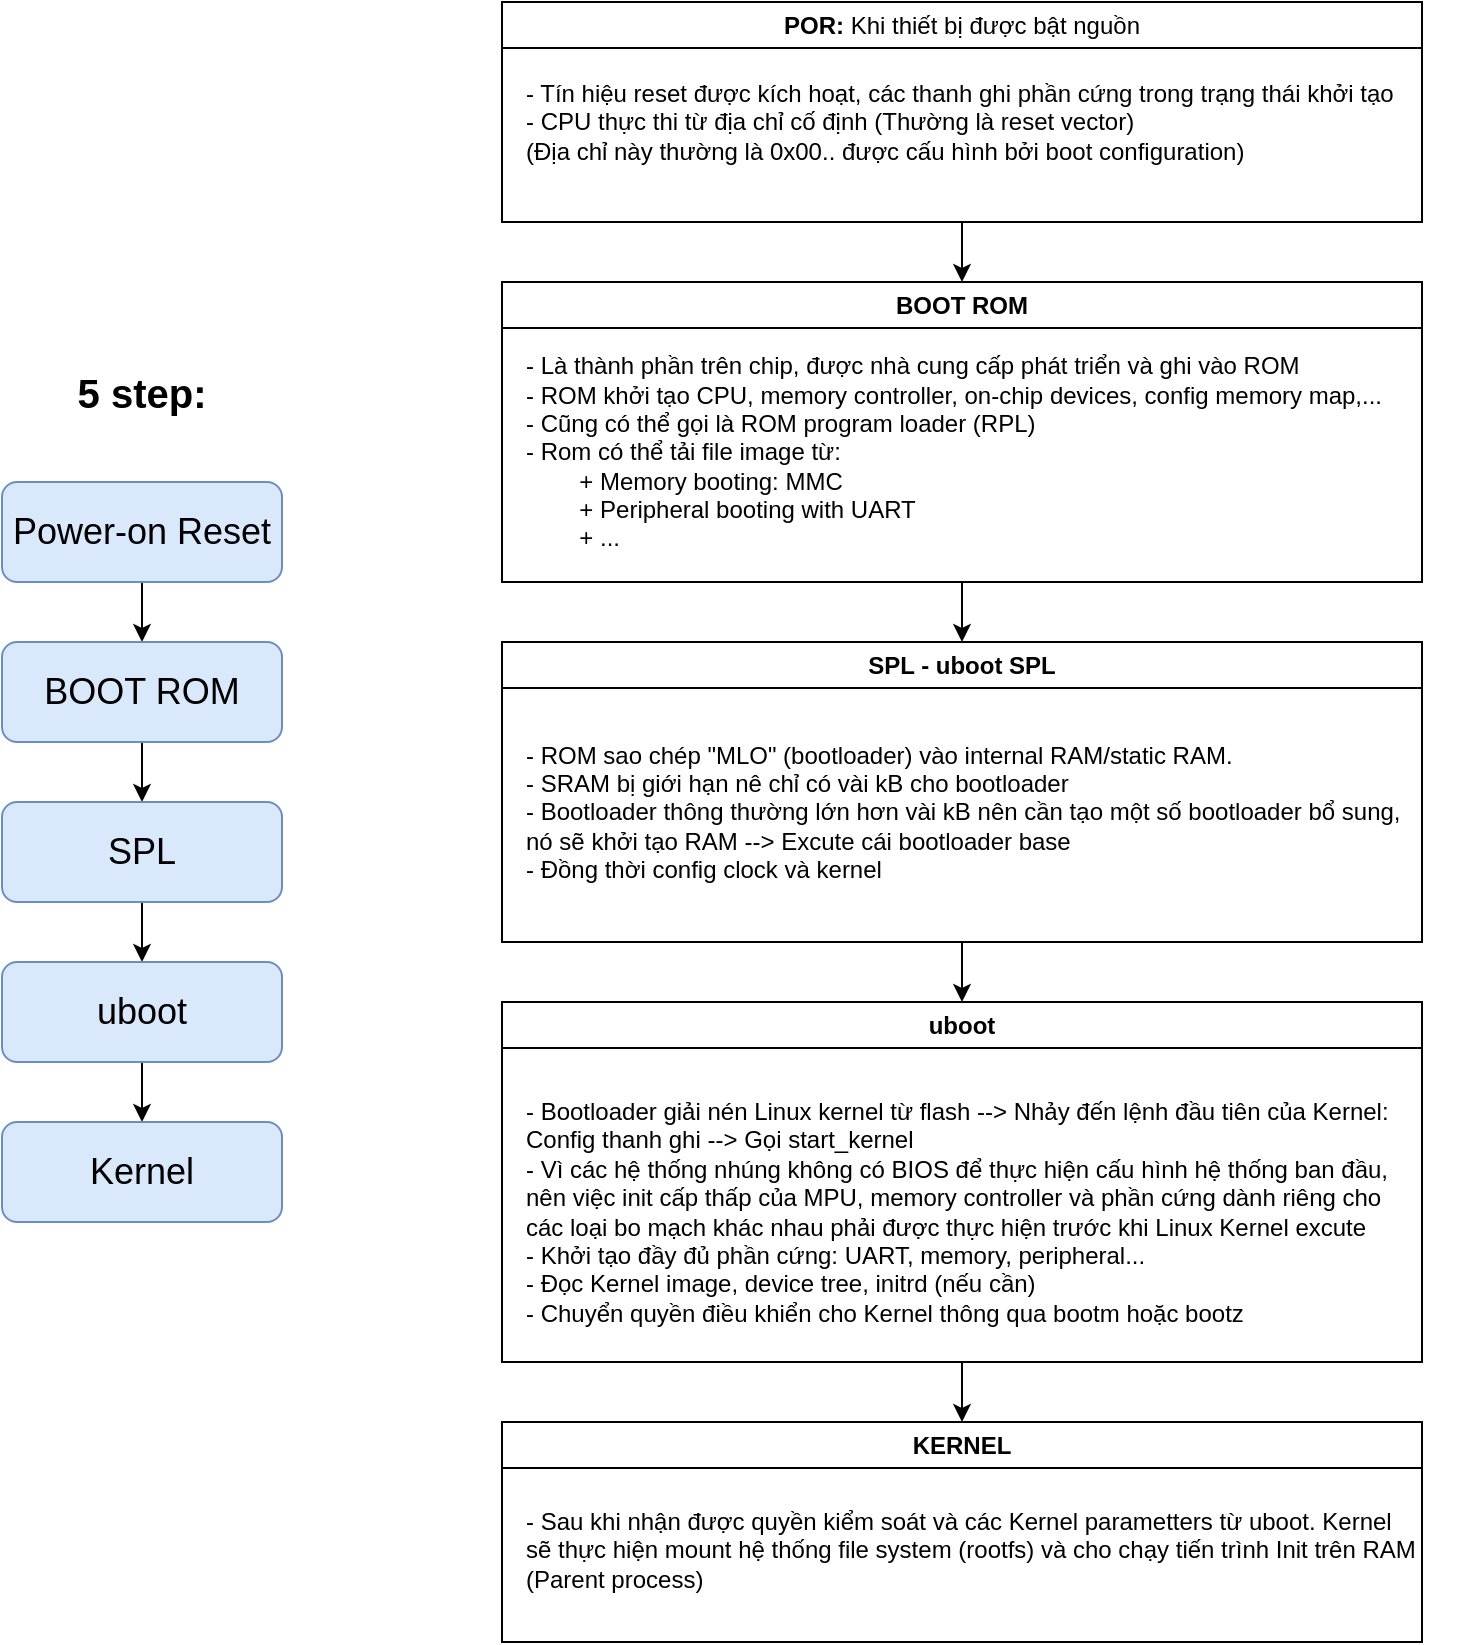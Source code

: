<mxfile version="26.0.3">
  <diagram id="oqSar6cTFpMgUZWYV7A9" name="Page-1">
    <mxGraphModel dx="2607" dy="1342" grid="1" gridSize="10" guides="1" tooltips="1" connect="1" arrows="1" fold="1" page="1" pageScale="1" pageWidth="850" pageHeight="1100" math="0" shadow="0">
      <root>
        <mxCell id="0" />
        <mxCell id="1" parent="0" />
        <mxCell id="29umlk4xWOvSFYC6YSX6-7" style="edgeStyle=orthogonalEdgeStyle;rounded=0;orthogonalLoop=1;jettySize=auto;html=1;exitX=0.5;exitY=1;exitDx=0;exitDy=0;entryX=0.5;entryY=0;entryDx=0;entryDy=0;" edge="1" parent="1" source="29umlk4xWOvSFYC6YSX6-1" target="29umlk4xWOvSFYC6YSX6-2">
          <mxGeometry relative="1" as="geometry" />
        </mxCell>
        <mxCell id="29umlk4xWOvSFYC6YSX6-1" value="Power-on Reset" style="rounded=1;whiteSpace=wrap;html=1;fontSize=18;fillColor=#dae8fc;strokeColor=#6c8ebf;fontStyle=0" vertex="1" parent="1">
          <mxGeometry x="70" y="260" width="140" height="50" as="geometry" />
        </mxCell>
        <mxCell id="29umlk4xWOvSFYC6YSX6-8" style="edgeStyle=orthogonalEdgeStyle;rounded=0;orthogonalLoop=1;jettySize=auto;html=1;exitX=0.5;exitY=1;exitDx=0;exitDy=0;entryX=0.5;entryY=0;entryDx=0;entryDy=0;" edge="1" parent="1" source="29umlk4xWOvSFYC6YSX6-2" target="29umlk4xWOvSFYC6YSX6-3">
          <mxGeometry relative="1" as="geometry" />
        </mxCell>
        <mxCell id="29umlk4xWOvSFYC6YSX6-2" value="BOOT ROM" style="rounded=1;whiteSpace=wrap;html=1;fontSize=18;fillColor=#dae8fc;strokeColor=#6c8ebf;fontStyle=0" vertex="1" parent="1">
          <mxGeometry x="70" y="340" width="140" height="50" as="geometry" />
        </mxCell>
        <mxCell id="29umlk4xWOvSFYC6YSX6-9" style="edgeStyle=orthogonalEdgeStyle;rounded=0;orthogonalLoop=1;jettySize=auto;html=1;exitX=0.5;exitY=1;exitDx=0;exitDy=0;entryX=0.5;entryY=0;entryDx=0;entryDy=0;" edge="1" parent="1" source="29umlk4xWOvSFYC6YSX6-3" target="29umlk4xWOvSFYC6YSX6-4">
          <mxGeometry relative="1" as="geometry" />
        </mxCell>
        <mxCell id="29umlk4xWOvSFYC6YSX6-3" value="SPL" style="rounded=1;whiteSpace=wrap;html=1;fontSize=18;fillColor=#dae8fc;strokeColor=#6c8ebf;fontStyle=0" vertex="1" parent="1">
          <mxGeometry x="70" y="420" width="140" height="50" as="geometry" />
        </mxCell>
        <mxCell id="29umlk4xWOvSFYC6YSX6-10" style="edgeStyle=orthogonalEdgeStyle;rounded=0;orthogonalLoop=1;jettySize=auto;html=1;exitX=0.5;exitY=1;exitDx=0;exitDy=0;entryX=0.5;entryY=0;entryDx=0;entryDy=0;" edge="1" parent="1" source="29umlk4xWOvSFYC6YSX6-4" target="29umlk4xWOvSFYC6YSX6-5">
          <mxGeometry relative="1" as="geometry" />
        </mxCell>
        <mxCell id="29umlk4xWOvSFYC6YSX6-4" value="uboot" style="rounded=1;whiteSpace=wrap;html=1;fontSize=18;fillColor=#dae8fc;strokeColor=#6c8ebf;fontStyle=0" vertex="1" parent="1">
          <mxGeometry x="70" y="500" width="140" height="50" as="geometry" />
        </mxCell>
        <mxCell id="29umlk4xWOvSFYC6YSX6-5" value="Kernel" style="rounded=1;whiteSpace=wrap;html=1;fontSize=18;fillColor=#dae8fc;strokeColor=#6c8ebf;fontStyle=0" vertex="1" parent="1">
          <mxGeometry x="70" y="580" width="140" height="50" as="geometry" />
        </mxCell>
        <mxCell id="29umlk4xWOvSFYC6YSX6-6" value="&lt;b&gt;&lt;font style=&quot;font-size: 20px;&quot;&gt;5 step:&lt;/font&gt;&lt;/b&gt;" style="text;html=1;align=center;verticalAlign=middle;whiteSpace=wrap;rounded=0;" vertex="1" parent="1">
          <mxGeometry x="90" y="200" width="100" height="30" as="geometry" />
        </mxCell>
        <mxCell id="29umlk4xWOvSFYC6YSX6-24" style="edgeStyle=orthogonalEdgeStyle;rounded=0;orthogonalLoop=1;jettySize=auto;html=1;exitX=0.5;exitY=1;exitDx=0;exitDy=0;entryX=0.5;entryY=0;entryDx=0;entryDy=0;" edge="1" parent="1" source="29umlk4xWOvSFYC6YSX6-11" target="29umlk4xWOvSFYC6YSX6-14">
          <mxGeometry relative="1" as="geometry" />
        </mxCell>
        <mxCell id="29umlk4xWOvSFYC6YSX6-11" value="POR: &lt;span style=&quot;font-weight: normal;&quot;&gt;Khi thiết bị được bật nguồn&lt;/span&gt;" style="swimlane;whiteSpace=wrap;html=1;" vertex="1" parent="1">
          <mxGeometry x="320" y="20" width="460" height="110" as="geometry">
            <mxRectangle x="320" y="20" width="220" height="30" as="alternateBounds" />
          </mxGeometry>
        </mxCell>
        <mxCell id="29umlk4xWOvSFYC6YSX6-12" value="- Tín hiệu reset được kích hoạt, các thanh ghi phần cứng trong trạng thái khởi tạo&lt;div&gt;- CPU thực thi từ địa chỉ cố định (Thường là reset vector)&amp;nbsp;&lt;/div&gt;&lt;div&gt;(Địa chỉ này thường là 0x00.. được cấu hình bởi boot configuration)&lt;/div&gt;" style="text;html=1;align=left;verticalAlign=middle;resizable=0;points=[];autosize=1;strokeColor=none;fillColor=none;" vertex="1" parent="29umlk4xWOvSFYC6YSX6-11">
          <mxGeometry x="10" y="30" width="460" height="60" as="geometry" />
        </mxCell>
        <mxCell id="29umlk4xWOvSFYC6YSX6-25" style="edgeStyle=orthogonalEdgeStyle;rounded=0;orthogonalLoop=1;jettySize=auto;html=1;exitX=0.5;exitY=1;exitDx=0;exitDy=0;entryX=0.5;entryY=0;entryDx=0;entryDy=0;" edge="1" parent="1" source="29umlk4xWOvSFYC6YSX6-14" target="29umlk4xWOvSFYC6YSX6-16">
          <mxGeometry relative="1" as="geometry" />
        </mxCell>
        <mxCell id="29umlk4xWOvSFYC6YSX6-14" value="BOOT ROM" style="swimlane;whiteSpace=wrap;html=1;" vertex="1" parent="1">
          <mxGeometry x="320" y="160" width="460" height="150" as="geometry">
            <mxRectangle x="320" y="160" width="220" height="30" as="alternateBounds" />
          </mxGeometry>
        </mxCell>
        <mxCell id="29umlk4xWOvSFYC6YSX6-15" value="- Là thành phần trên chip, được nhà cung cấp phát triển và ghi vào ROM&lt;div&gt;- ROM khởi tạo CPU, memory controller, on-chip devices, config memory map,...&lt;/div&gt;&lt;div&gt;- Cũng có thể gọi là ROM program loader (RPL)&lt;/div&gt;&lt;div&gt;- Rom có thể tải file image từ:&lt;/div&gt;&lt;div&gt;&lt;span style=&quot;white-space: pre;&quot;&gt;&#x9;&lt;/span&gt;+ Memory booting: MMC&lt;br&gt;&lt;/div&gt;&lt;div&gt;&lt;span style=&quot;white-space: pre;&quot;&gt;&#x9;&lt;/span&gt;+ Peripheral booting with UART&lt;br&gt;&lt;/div&gt;&lt;div&gt;&lt;span style=&quot;white-space: pre;&quot;&gt;&#x9;&lt;/span&gt;+ ...&lt;br&gt;&lt;/div&gt;" style="text;html=1;align=left;verticalAlign=middle;resizable=0;points=[];autosize=1;strokeColor=none;fillColor=none;" vertex="1" parent="29umlk4xWOvSFYC6YSX6-14">
          <mxGeometry x="10" y="30" width="450" height="110" as="geometry" />
        </mxCell>
        <mxCell id="29umlk4xWOvSFYC6YSX6-26" style="edgeStyle=orthogonalEdgeStyle;rounded=0;orthogonalLoop=1;jettySize=auto;html=1;exitX=0.5;exitY=1;exitDx=0;exitDy=0;" edge="1" parent="1" source="29umlk4xWOvSFYC6YSX6-16" target="29umlk4xWOvSFYC6YSX6-19">
          <mxGeometry relative="1" as="geometry" />
        </mxCell>
        <mxCell id="29umlk4xWOvSFYC6YSX6-16" value="SPL - uboot SPL" style="swimlane;whiteSpace=wrap;html=1;" vertex="1" parent="1">
          <mxGeometry x="320" y="340" width="460" height="150" as="geometry">
            <mxRectangle x="320" y="340" width="220" height="30" as="alternateBounds" />
          </mxGeometry>
        </mxCell>
        <mxCell id="29umlk4xWOvSFYC6YSX6-17" value="&lt;div&gt;- ROM sao chép &quot;MLO&quot; (bootloader) vào internal RAM/static RAM.&lt;/div&gt;&lt;div&gt;- SRAM bị giới hạn nê chỉ có vài kB cho bootloader&lt;/div&gt;&lt;div&gt;- Bootloader thông thường lớn hơn vài kB nên cần tạo một số bootloader bổ sung,&amp;nbsp;&lt;/div&gt;&lt;div&gt;nó sẽ khởi tạo RAM --&amp;gt; Excute cái bootloader base&lt;/div&gt;&lt;div&gt;- Đồng thời config clock và kernel&lt;/div&gt;" style="text;html=1;align=left;verticalAlign=middle;resizable=0;points=[];autosize=1;strokeColor=none;fillColor=none;" vertex="1" parent="29umlk4xWOvSFYC6YSX6-16">
          <mxGeometry x="10" y="40" width="460" height="90" as="geometry" />
        </mxCell>
        <mxCell id="29umlk4xWOvSFYC6YSX6-27" style="edgeStyle=orthogonalEdgeStyle;rounded=0;orthogonalLoop=1;jettySize=auto;html=1;exitX=0.5;exitY=1;exitDx=0;exitDy=0;entryX=0.5;entryY=0;entryDx=0;entryDy=0;" edge="1" parent="1" source="29umlk4xWOvSFYC6YSX6-19" target="29umlk4xWOvSFYC6YSX6-22">
          <mxGeometry relative="1" as="geometry" />
        </mxCell>
        <mxCell id="29umlk4xWOvSFYC6YSX6-19" value="uboot" style="swimlane;whiteSpace=wrap;html=1;" vertex="1" parent="1">
          <mxGeometry x="320" y="520" width="460" height="180" as="geometry">
            <mxRectangle x="290" y="100" width="220" height="30" as="alternateBounds" />
          </mxGeometry>
        </mxCell>
        <mxCell id="29umlk4xWOvSFYC6YSX6-20" value="- Bootloader giải nén Linux kernel từ flash --&amp;gt; Nhảy đến lệnh đầu tiên của Kernel:&amp;nbsp;&lt;div&gt;Config thanh ghi --&amp;gt; Gọi start_kernel&lt;/div&gt;&lt;div&gt;- Vì các hệ thống nhúng không có BIOS để thực hiện cấu hình hệ thống ban đầu,&amp;nbsp;&lt;/div&gt;&lt;div&gt;nên việc init cấp thấp của MPU, memory controller và phần cứng dành riêng cho&amp;nbsp;&lt;/div&gt;&lt;div&gt;các loại bo mạch khác nhau phải được thực hiện trước khi Linux Kernel excute&lt;/div&gt;&lt;div&gt;- Khởi tạo đầy đủ phần cứng: UART, memory, peripheral...&lt;/div&gt;&lt;div&gt;- Đọc Kernel image, device tree, initrd (nếu cần)&lt;/div&gt;&lt;div&gt;- Chuyển quyền điều khiển cho Kernel thông qua bootm hoặc bootz&lt;/div&gt;" style="text;html=1;align=left;verticalAlign=middle;resizable=0;points=[];autosize=1;strokeColor=none;fillColor=none;" vertex="1" parent="29umlk4xWOvSFYC6YSX6-19">
          <mxGeometry x="10" y="40" width="460" height="130" as="geometry" />
        </mxCell>
        <mxCell id="29umlk4xWOvSFYC6YSX6-22" value="KERNEL" style="swimlane;whiteSpace=wrap;html=1;" vertex="1" parent="1">
          <mxGeometry x="320" y="730" width="460" height="110" as="geometry">
            <mxRectangle x="290" y="100" width="220" height="30" as="alternateBounds" />
          </mxGeometry>
        </mxCell>
        <mxCell id="29umlk4xWOvSFYC6YSX6-23" value="- Sau khi nhận được quyền kiểm soát và các Kernel parametters từ uboot. Kernel&lt;div&gt;sẽ thực hiện mount hệ thống file system (rootfs) và cho chạy tiến trình Init trên RAM&amp;nbsp;&lt;/div&gt;&lt;div&gt;(Parent process)&lt;/div&gt;" style="text;html=1;align=left;verticalAlign=middle;resizable=0;points=[];autosize=1;strokeColor=none;fillColor=none;" vertex="1" parent="29umlk4xWOvSFYC6YSX6-22">
          <mxGeometry x="10" y="34" width="470" height="60" as="geometry" />
        </mxCell>
      </root>
    </mxGraphModel>
  </diagram>
</mxfile>
